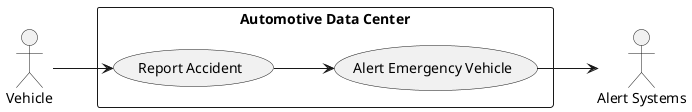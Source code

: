 @startuml

left to right direction

:Alert Systems: as Alert
:Vehicle: as Car

rectangle "Automotive Data Center" {
    (Report Accident) as U1
    (Alert Emergency Vehicle) as U2
}

Car --> U1
U1 --> U2
U2 --> Alert

@enduml
